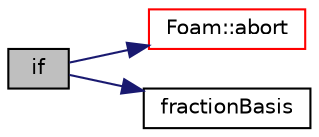 digraph "if"
{
  bgcolor="transparent";
  edge [fontname="Helvetica",fontsize="10",labelfontname="Helvetica",labelfontsize="10"];
  node [fontname="Helvetica",fontsize="10",shape=record];
  rankdir="LR";
  Node55 [label="if",height=0.2,width=0.4,color="black", fillcolor="grey75", style="filled", fontcolor="black"];
  Node55 -> Node56 [color="midnightblue",fontsize="10",style="solid",fontname="Helvetica"];
  Node56 [label="Foam::abort",height=0.2,width=0.4,color="red",URL="$a21851.html#a447107a607d03e417307c203fa5fb44b"];
  Node55 -> Node101 [color="midnightblue",fontsize="10",style="solid",fontname="Helvetica"];
  Node101 [label="fractionBasis",height=0.2,width=0.4,color="black",URL="$a20081.html#af98cee7fe45167d1c29b2278f01ef496"];
}
